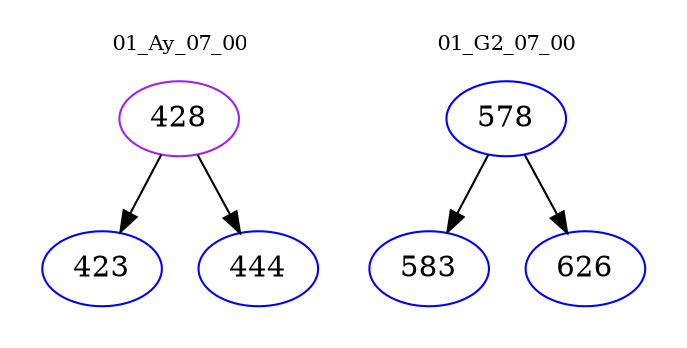 digraph{
subgraph cluster_0 {
color = white
label = "01_Ay_07_00";
fontsize=10;
T0_428 [label="428", color="purple"]
T0_428 -> T0_423 [color="black"]
T0_423 [label="423", color="blue"]
T0_428 -> T0_444 [color="black"]
T0_444 [label="444", color="blue"]
}
subgraph cluster_1 {
color = white
label = "01_G2_07_00";
fontsize=10;
T1_578 [label="578", color="blue"]
T1_578 -> T1_583 [color="black"]
T1_583 [label="583", color="blue"]
T1_578 -> T1_626 [color="black"]
T1_626 [label="626", color="blue"]
}
}
